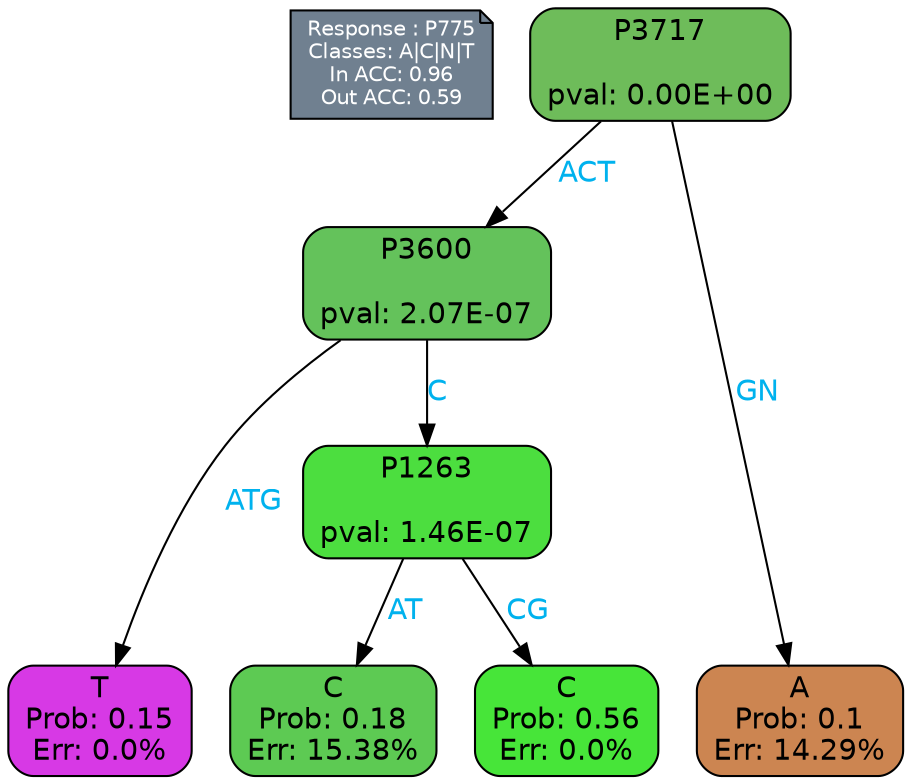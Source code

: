 digraph Tree {
node [shape=box, style="filled, rounded", color="black", fontname=helvetica] ;
graph [ranksep=equally, splines=polylines, bgcolor=transparent, dpi=600] ;
edge [fontname=helvetica] ;
LEGEND [label="Response : P775
Classes: A|C|N|T
In ACC: 0.96
Out ACC: 0.59
",shape=note,align=left,style=filled,fillcolor="slategray",fontcolor="white",fontsize=10];1 [label="P3717

pval: 0.00E+00", fillcolor="#6ebc5a"] ;
2 [label="P3600

pval: 2.07E-07", fillcolor="#64c25b"] ;
3 [label="T
Prob: 0.15
Err: 0.0%", fillcolor="#d739e5"] ;
4 [label="P1263

pval: 1.46E-07", fillcolor="#4cde3f"] ;
5 [label="C
Prob: 0.18
Err: 15.38%", fillcolor="#5dca53"] ;
6 [label="C
Prob: 0.56
Err: 0.0%", fillcolor="#47e539"] ;
7 [label="A
Prob: 0.1
Err: 14.29%", fillcolor="#cc8551"] ;
1 -> 2 [label="ACT",fontcolor=deepskyblue2] ;
1 -> 7 [label="GN",fontcolor=deepskyblue2] ;
2 -> 3 [label="ATG",fontcolor=deepskyblue2] ;
2 -> 4 [label="C",fontcolor=deepskyblue2] ;
4 -> 5 [label="AT",fontcolor=deepskyblue2] ;
4 -> 6 [label="CG",fontcolor=deepskyblue2] ;
{rank = same; 3;5;6;7;}{rank = same; LEGEND;1;}}